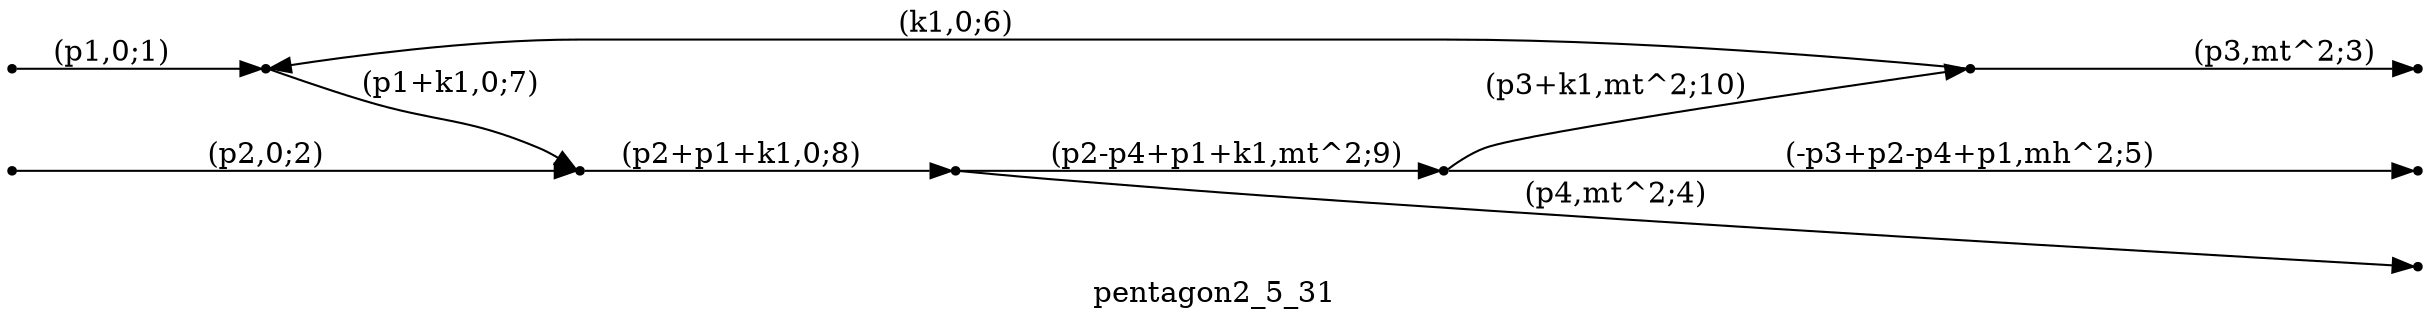 digraph pentagon2_5_31 {
  label="pentagon2_5_31";
  rankdir="LR";
  subgraph edges {
    -1 -> 2 [label="(p1,0;1)"];
    -2 -> 3 [label="(p2,0;2)"];
    5 -> -3 [label="(p3,mt^2;3)"];
    1 -> -4 [label="(p4,mt^2;4)"];
    4 -> -5 [label="(-p3+p2-p4+p1,mh^2;5)"];
    5 -> 2 [label="(k1,0;6)"];
    2 -> 3 [label="(p1+k1,0;7)"];
    3 -> 1 [label="(p2+p1+k1,0;8)"];
    1 -> 4 [label="(p2-p4+p1+k1,mt^2;9)"];
    4 -> 5 [label="(p3+k1,mt^2;10)"];
  }
  subgraph incoming { rank="source"; -1; -2; }
  subgraph outgoing { rank="sink"; -3; -4; -5; }
-5 [shape=point];
-4 [shape=point];
-3 [shape=point];
-2 [shape=point];
-1 [shape=point];
1 [shape=point];
2 [shape=point];
3 [shape=point];
4 [shape=point];
5 [shape=point];
}

